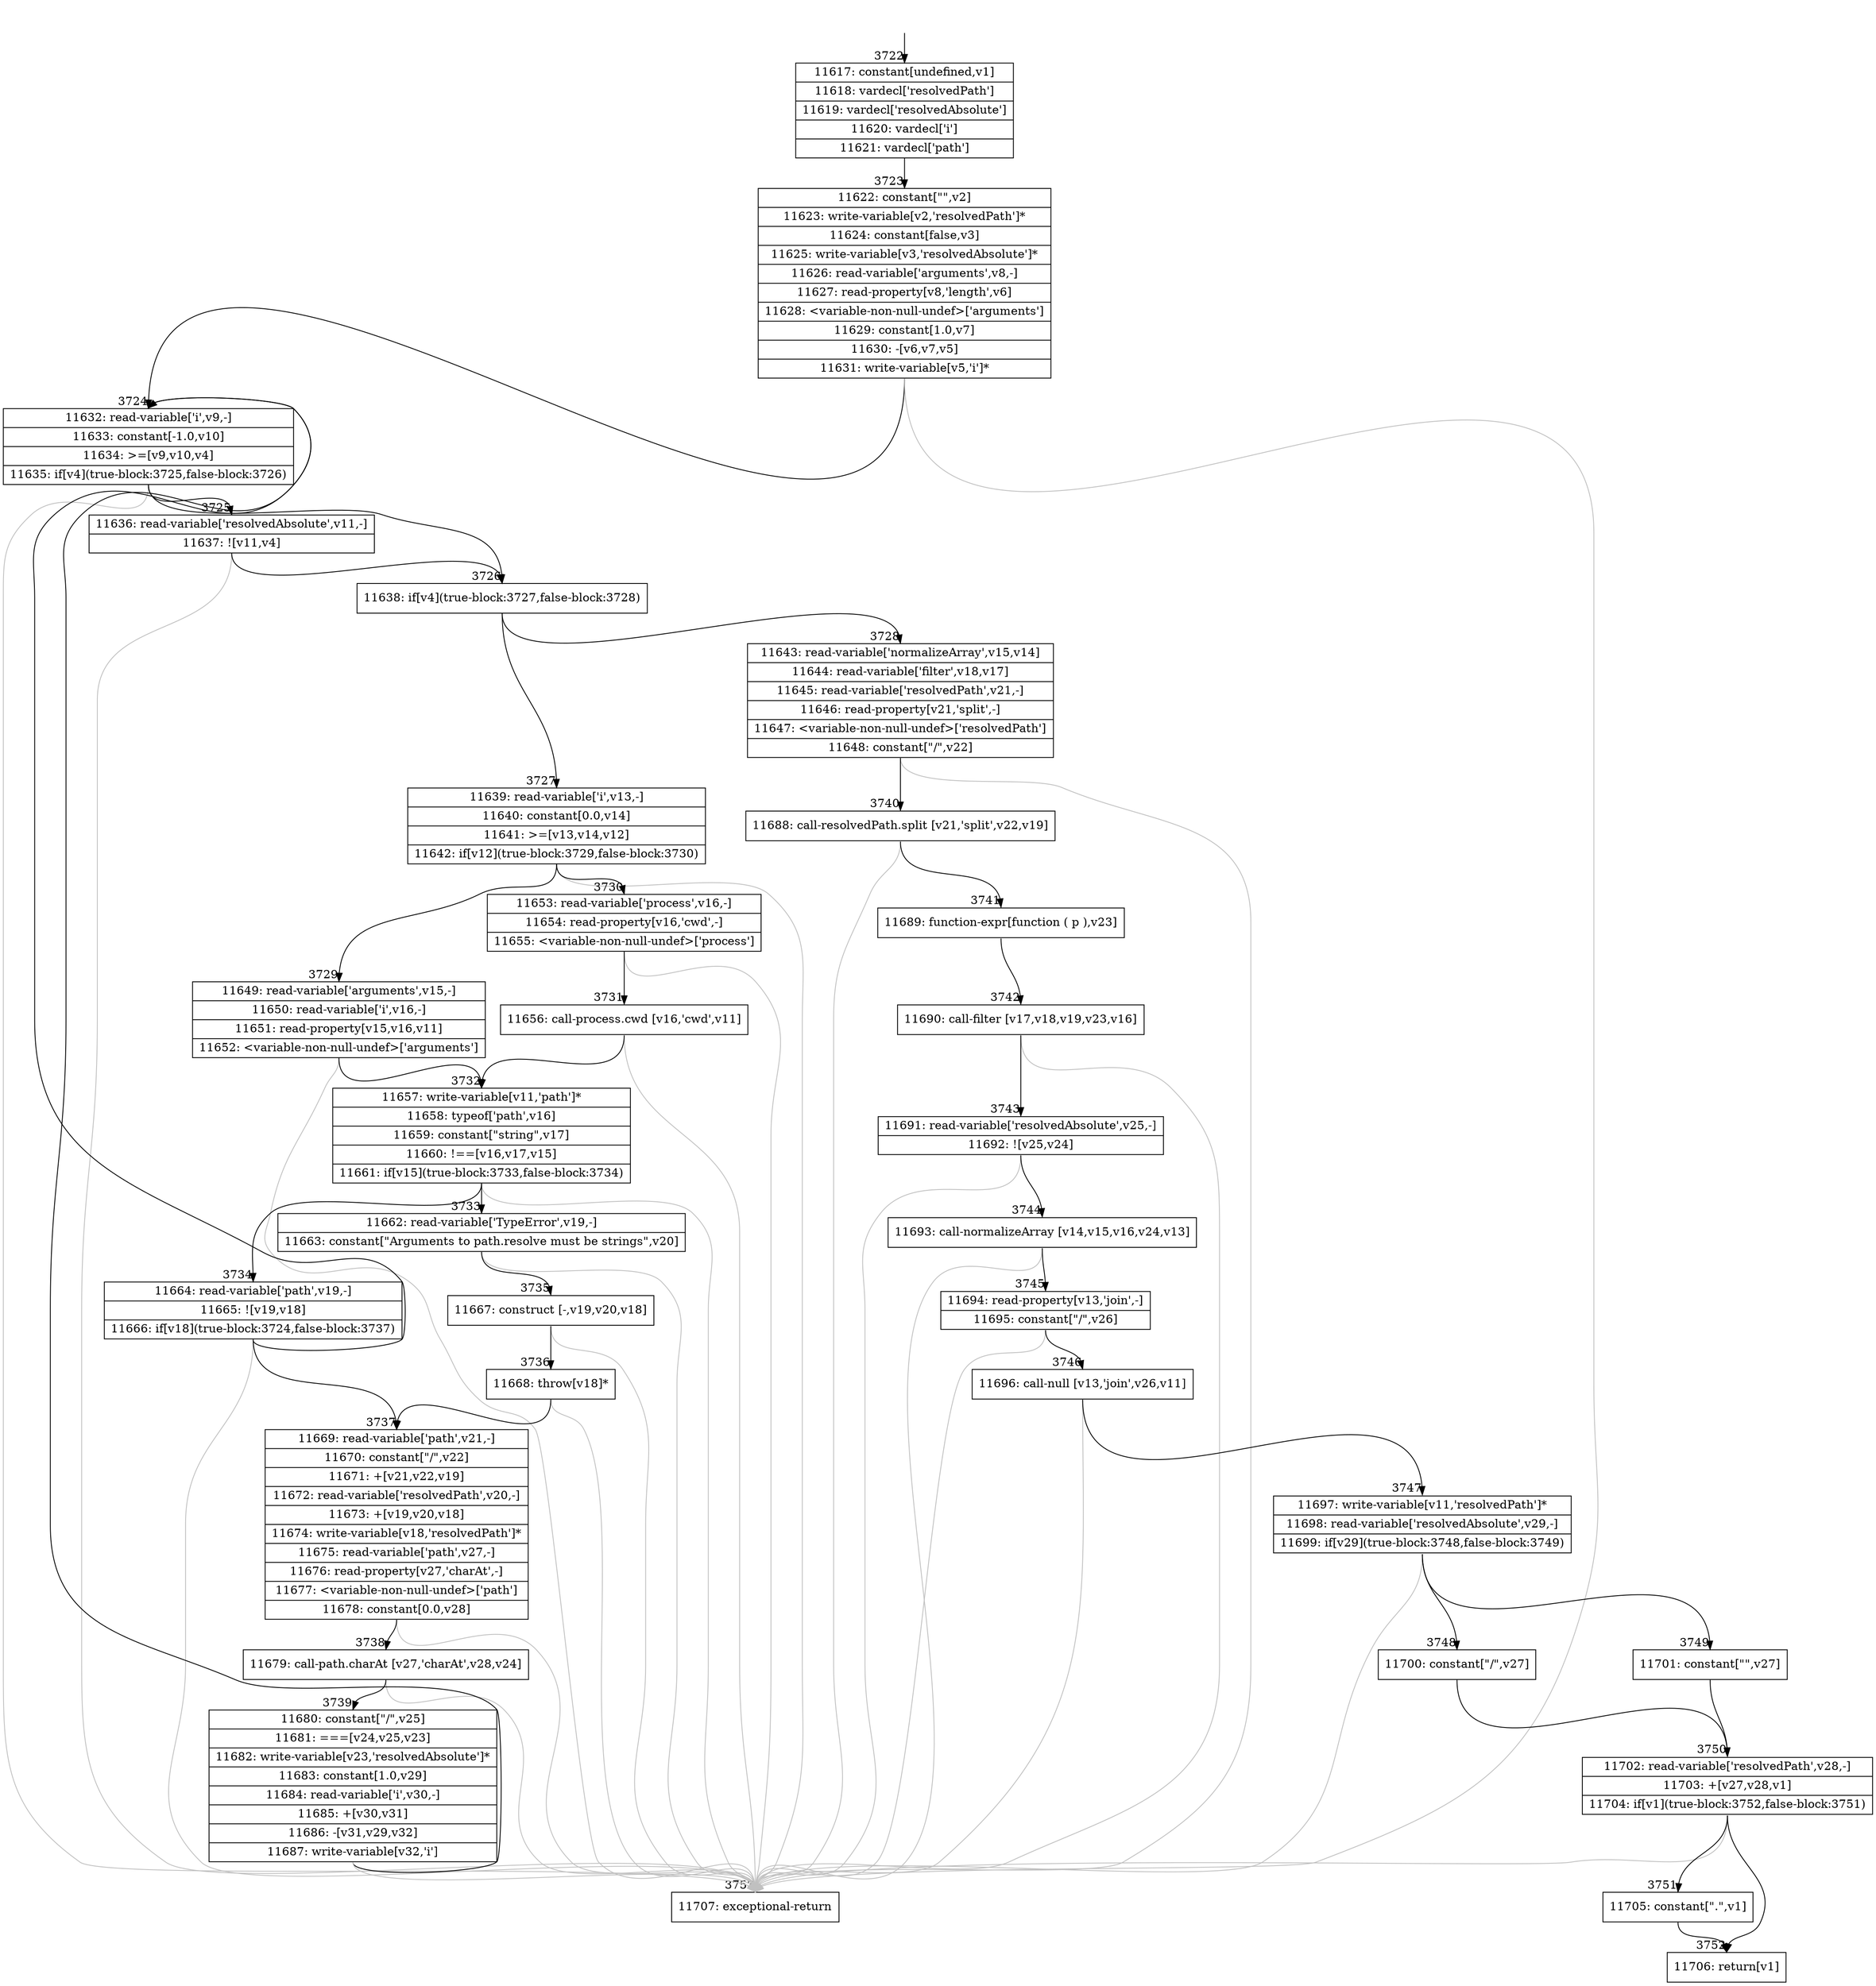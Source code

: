 digraph {
rankdir="TD"
BB_entry216[shape=none,label=""];
BB_entry216 -> BB3722 [tailport=s, headport=n, headlabel="    3722"]
BB3722 [shape=record label="{11617: constant[undefined,v1]|11618: vardecl['resolvedPath']|11619: vardecl['resolvedAbsolute']|11620: vardecl['i']|11621: vardecl['path']}" ] 
BB3722 -> BB3723 [tailport=s, headport=n, headlabel="      3723"]
BB3723 [shape=record label="{11622: constant[\"\",v2]|11623: write-variable[v2,'resolvedPath']*|11624: constant[false,v3]|11625: write-variable[v3,'resolvedAbsolute']*|11626: read-variable['arguments',v8,-]|11627: read-property[v8,'length',v6]|11628: \<variable-non-null-undef\>['arguments']|11629: constant[1.0,v7]|11630: -[v6,v7,v5]|11631: write-variable[v5,'i']*}" ] 
BB3723 -> BB3724 [tailport=s, headport=n, headlabel="      3724"]
BB3723 -> BB3753 [tailport=s, headport=n, color=gray, headlabel="      3753"]
BB3724 [shape=record label="{11632: read-variable['i',v9,-]|11633: constant[-1.0,v10]|11634: \>=[v9,v10,v4]|11635: if[v4](true-block:3725,false-block:3726)}" ] 
BB3724 -> BB3726 [tailport=s, headport=n, headlabel="      3726"]
BB3724 -> BB3725 [tailport=s, headport=n, headlabel="      3725"]
BB3724 -> BB3753 [tailport=s, headport=n, color=gray]
BB3725 [shape=record label="{11636: read-variable['resolvedAbsolute',v11,-]|11637: ![v11,v4]}" ] 
BB3725 -> BB3726 [tailport=s, headport=n]
BB3725 -> BB3753 [tailport=s, headport=n, color=gray]
BB3726 [shape=record label="{11638: if[v4](true-block:3727,false-block:3728)}" ] 
BB3726 -> BB3727 [tailport=s, headport=n, headlabel="      3727"]
BB3726 -> BB3728 [tailport=s, headport=n, headlabel="      3728"]
BB3727 [shape=record label="{11639: read-variable['i',v13,-]|11640: constant[0.0,v14]|11641: \>=[v13,v14,v12]|11642: if[v12](true-block:3729,false-block:3730)}" ] 
BB3727 -> BB3729 [tailport=s, headport=n, headlabel="      3729"]
BB3727 -> BB3730 [tailport=s, headport=n, headlabel="      3730"]
BB3727 -> BB3753 [tailport=s, headport=n, color=gray]
BB3728 [shape=record label="{11643: read-variable['normalizeArray',v15,v14]|11644: read-variable['filter',v18,v17]|11645: read-variable['resolvedPath',v21,-]|11646: read-property[v21,'split',-]|11647: \<variable-non-null-undef\>['resolvedPath']|11648: constant[\"/\",v22]}" ] 
BB3728 -> BB3740 [tailport=s, headport=n, headlabel="      3740"]
BB3728 -> BB3753 [tailport=s, headport=n, color=gray]
BB3729 [shape=record label="{11649: read-variable['arguments',v15,-]|11650: read-variable['i',v16,-]|11651: read-property[v15,v16,v11]|11652: \<variable-non-null-undef\>['arguments']}" ] 
BB3729 -> BB3732 [tailport=s, headport=n, headlabel="      3732"]
BB3729 -> BB3753 [tailport=s, headport=n, color=gray]
BB3730 [shape=record label="{11653: read-variable['process',v16,-]|11654: read-property[v16,'cwd',-]|11655: \<variable-non-null-undef\>['process']}" ] 
BB3730 -> BB3731 [tailport=s, headport=n, headlabel="      3731"]
BB3730 -> BB3753 [tailport=s, headport=n, color=gray]
BB3731 [shape=record label="{11656: call-process.cwd [v16,'cwd',v11]}" ] 
BB3731 -> BB3732 [tailport=s, headport=n]
BB3731 -> BB3753 [tailport=s, headport=n, color=gray]
BB3732 [shape=record label="{11657: write-variable[v11,'path']*|11658: typeof['path',v16]|11659: constant[\"string\",v17]|11660: !==[v16,v17,v15]|11661: if[v15](true-block:3733,false-block:3734)}" ] 
BB3732 -> BB3733 [tailport=s, headport=n, headlabel="      3733"]
BB3732 -> BB3734 [tailport=s, headport=n, headlabel="      3734"]
BB3732 -> BB3753 [tailport=s, headport=n, color=gray]
BB3733 [shape=record label="{11662: read-variable['TypeError',v19,-]|11663: constant[\"Arguments to path.resolve must be strings\",v20]}" ] 
BB3733 -> BB3735 [tailport=s, headport=n, headlabel="      3735"]
BB3733 -> BB3753 [tailport=s, headport=n, color=gray]
BB3734 [shape=record label="{11664: read-variable['path',v19,-]|11665: ![v19,v18]|11666: if[v18](true-block:3724,false-block:3737)}" ] 
BB3734 -> BB3724 [tailport=s, headport=n]
BB3734 -> BB3737 [tailport=s, headport=n, headlabel="      3737"]
BB3734 -> BB3753 [tailport=s, headport=n, color=gray]
BB3735 [shape=record label="{11667: construct [-,v19,v20,v18]}" ] 
BB3735 -> BB3736 [tailport=s, headport=n, headlabel="      3736"]
BB3735 -> BB3753 [tailport=s, headport=n, color=gray]
BB3736 [shape=record label="{11668: throw[v18]*}" ] 
BB3736 -> BB3737 [tailport=s, headport=n]
BB3736 -> BB3753 [tailport=s, headport=n, color=gray]
BB3737 [shape=record label="{11669: read-variable['path',v21,-]|11670: constant[\"/\",v22]|11671: +[v21,v22,v19]|11672: read-variable['resolvedPath',v20,-]|11673: +[v19,v20,v18]|11674: write-variable[v18,'resolvedPath']*|11675: read-variable['path',v27,-]|11676: read-property[v27,'charAt',-]|11677: \<variable-non-null-undef\>['path']|11678: constant[0.0,v28]}" ] 
BB3737 -> BB3738 [tailport=s, headport=n, headlabel="      3738"]
BB3737 -> BB3753 [tailport=s, headport=n, color=gray]
BB3738 [shape=record label="{11679: call-path.charAt [v27,'charAt',v28,v24]}" ] 
BB3738 -> BB3739 [tailport=s, headport=n, headlabel="      3739"]
BB3738 -> BB3753 [tailport=s, headport=n, color=gray]
BB3739 [shape=record label="{11680: constant[\"/\",v25]|11681: ===[v24,v25,v23]|11682: write-variable[v23,'resolvedAbsolute']*|11683: constant[1.0,v29]|11684: read-variable['i',v30,-]|11685: +[v30,v31]|11686: -[v31,v29,v32]|11687: write-variable[v32,'i']}" ] 
BB3739 -> BB3724 [tailport=s, headport=n]
BB3739 -> BB3753 [tailport=s, headport=n, color=gray]
BB3740 [shape=record label="{11688: call-resolvedPath.split [v21,'split',v22,v19]}" ] 
BB3740 -> BB3741 [tailport=s, headport=n, headlabel="      3741"]
BB3740 -> BB3753 [tailport=s, headport=n, color=gray]
BB3741 [shape=record label="{11689: function-expr[function ( p ),v23]}" ] 
BB3741 -> BB3742 [tailport=s, headport=n, headlabel="      3742"]
BB3742 [shape=record label="{11690: call-filter [v17,v18,v19,v23,v16]}" ] 
BB3742 -> BB3743 [tailport=s, headport=n, headlabel="      3743"]
BB3742 -> BB3753 [tailport=s, headport=n, color=gray]
BB3743 [shape=record label="{11691: read-variable['resolvedAbsolute',v25,-]|11692: ![v25,v24]}" ] 
BB3743 -> BB3744 [tailport=s, headport=n, headlabel="      3744"]
BB3743 -> BB3753 [tailport=s, headport=n, color=gray]
BB3744 [shape=record label="{11693: call-normalizeArray [v14,v15,v16,v24,v13]}" ] 
BB3744 -> BB3745 [tailport=s, headport=n, headlabel="      3745"]
BB3744 -> BB3753 [tailport=s, headport=n, color=gray]
BB3745 [shape=record label="{11694: read-property[v13,'join',-]|11695: constant[\"/\",v26]}" ] 
BB3745 -> BB3746 [tailport=s, headport=n, headlabel="      3746"]
BB3745 -> BB3753 [tailport=s, headport=n, color=gray]
BB3746 [shape=record label="{11696: call-null [v13,'join',v26,v11]}" ] 
BB3746 -> BB3747 [tailport=s, headport=n, headlabel="      3747"]
BB3746 -> BB3753 [tailport=s, headport=n, color=gray]
BB3747 [shape=record label="{11697: write-variable[v11,'resolvedPath']*|11698: read-variable['resolvedAbsolute',v29,-]|11699: if[v29](true-block:3748,false-block:3749)}" ] 
BB3747 -> BB3748 [tailport=s, headport=n, headlabel="      3748"]
BB3747 -> BB3749 [tailport=s, headport=n, headlabel="      3749"]
BB3747 -> BB3753 [tailport=s, headport=n, color=gray]
BB3748 [shape=record label="{11700: constant[\"/\",v27]}" ] 
BB3748 -> BB3750 [tailport=s, headport=n, headlabel="      3750"]
BB3749 [shape=record label="{11701: constant[\"\",v27]}" ] 
BB3749 -> BB3750 [tailport=s, headport=n]
BB3750 [shape=record label="{11702: read-variable['resolvedPath',v28,-]|11703: +[v27,v28,v1]|11704: if[v1](true-block:3752,false-block:3751)}" ] 
BB3750 -> BB3752 [tailport=s, headport=n, headlabel="      3752"]
BB3750 -> BB3751 [tailport=s, headport=n, headlabel="      3751"]
BB3750 -> BB3753 [tailport=s, headport=n, color=gray]
BB3751 [shape=record label="{11705: constant[\".\",v1]}" ] 
BB3751 -> BB3752 [tailport=s, headport=n]
BB3752 [shape=record label="{11706: return[v1]}" ] 
BB3753 [shape=record label="{11707: exceptional-return}" ] 
//#$~ 3949
}
